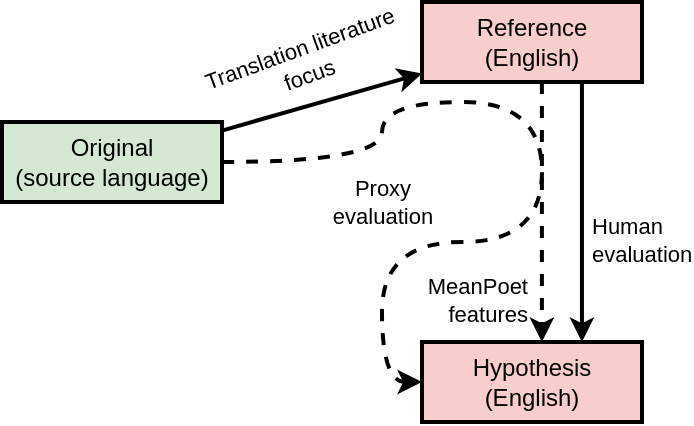 <mxfile version="20.2.3" type="device"><diagram id="Ui66EdKXlqYHoJ0AfhEl" name="Page-1"><mxGraphModel dx="1718" dy="754" grid="1" gridSize="10" guides="1" tooltips="1" connect="1" arrows="1" fold="1" page="1" pageScale="1" pageWidth="850" pageHeight="1100" math="0" shadow="0"><root><mxCell id="0"/><mxCell id="1" parent="0"/><mxCell id="i_iQZNQh8PklFIbljmgN-6" style="rounded=0;orthogonalLoop=1;jettySize=auto;html=1;strokeWidth=2;" edge="1" parent="1" source="i_iQZNQh8PklFIbljmgN-1" target="i_iQZNQh8PklFIbljmgN-2"><mxGeometry relative="1" as="geometry"/></mxCell><mxCell id="i_iQZNQh8PklFIbljmgN-7" value="Translation literature&lt;br&gt;focus" style="edgeLabel;html=1;align=center;verticalAlign=middle;resizable=0;points=[];labelBackgroundColor=none;rotation=-20;" vertex="1" connectable="0" parent="i_iQZNQh8PklFIbljmgN-6"><mxGeometry x="-0.512" y="1" relative="1" as="geometry"><mxPoint x="16" y="-26" as="offset"/></mxGeometry></mxCell><mxCell id="i_iQZNQh8PklFIbljmgN-8" style="edgeStyle=orthogonalEdgeStyle;rounded=0;orthogonalLoop=1;jettySize=auto;html=1;strokeWidth=2;curved=1;dashed=1;" edge="1" parent="1" source="i_iQZNQh8PklFIbljmgN-1" target="i_iQZNQh8PklFIbljmgN-4"><mxGeometry relative="1" as="geometry"><Array as="points"><mxPoint x="380" y="350"/><mxPoint x="380" y="320"/><mxPoint x="460" y="320"/><mxPoint x="460" y="390"/><mxPoint x="380" y="390"/><mxPoint x="380" y="460"/></Array></mxGeometry></mxCell><mxCell id="i_iQZNQh8PklFIbljmgN-9" value="Proxy&lt;br&gt;evaluation" style="edgeLabel;html=1;align=center;verticalAlign=middle;resizable=0;points=[];labelBackgroundColor=none;" vertex="1" connectable="0" parent="i_iQZNQh8PklFIbljmgN-8"><mxGeometry x="0.52" y="-10" relative="1" as="geometry"><mxPoint x="-13" y="-10" as="offset"/></mxGeometry></mxCell><mxCell id="i_iQZNQh8PklFIbljmgN-1" value="Original&lt;br&gt;(source language)" style="rounded=0;whiteSpace=wrap;html=1;strokeWidth=2;fillColor=#d5e8d4;strokeColor=#000000;" vertex="1" parent="1"><mxGeometry x="190" y="330" width="110" height="40" as="geometry"/></mxCell><mxCell id="i_iQZNQh8PklFIbljmgN-12" style="edgeStyle=none;rounded=0;orthogonalLoop=1;jettySize=auto;html=1;exitX=0.727;exitY=1;exitDx=0;exitDy=0;entryX=0.727;entryY=0;entryDx=0;entryDy=0;strokeWidth=2;exitPerimeter=0;entryPerimeter=0;" edge="1" parent="1" source="i_iQZNQh8PklFIbljmgN-2" target="i_iQZNQh8PklFIbljmgN-4"><mxGeometry relative="1" as="geometry"/></mxCell><mxCell id="i_iQZNQh8PklFIbljmgN-2" value="Reference&lt;br&gt;(English)" style="rounded=0;whiteSpace=wrap;html=1;strokeWidth=2;fillColor=#f8cecc;strokeColor=#000000;" vertex="1" parent="1"><mxGeometry x="400" y="270" width="110" height="40" as="geometry"/></mxCell><mxCell id="i_iQZNQh8PklFIbljmgN-4" value="Hypothesis&lt;br&gt;(English)" style="rounded=0;whiteSpace=wrap;html=1;strokeWidth=2;fillColor=#f8cecc;strokeColor=#000000;" vertex="1" parent="1"><mxGeometry x="400" y="440" width="110" height="40" as="geometry"/></mxCell><mxCell id="i_iQZNQh8PklFIbljmgN-15" style="rounded=0;orthogonalLoop=1;jettySize=auto;html=1;strokeWidth=2;dashed=1;exitX=0.545;exitY=1;exitDx=0;exitDy=0;exitPerimeter=0;entryX=0.545;entryY=0;entryDx=0;entryDy=0;entryPerimeter=0;" edge="1" parent="1" source="i_iQZNQh8PklFIbljmgN-2" target="i_iQZNQh8PklFIbljmgN-4"><mxGeometry relative="1" as="geometry"><mxPoint x="460" y="350" as="targetPoint"/></mxGeometry></mxCell><mxCell id="i_iQZNQh8PklFIbljmgN-16" value="MeanPoet&lt;br&gt;features" style="edgeLabel;html=1;align=right;verticalAlign=middle;resizable=0;points=[];labelBackgroundColor=none;rotation=0;" vertex="1" connectable="0" parent="i_iQZNQh8PklFIbljmgN-15"><mxGeometry x="-0.267" y="-2" relative="1" as="geometry"><mxPoint x="-4" y="61" as="offset"/></mxGeometry></mxCell><mxCell id="i_iQZNQh8PklFIbljmgN-17" value="Human&lt;br&gt;evaluation" style="edgeLabel;html=1;align=left;verticalAlign=middle;resizable=0;points=[];labelBackgroundColor=none;rotation=0;" vertex="1" connectable="0" parent="i_iQZNQh8PklFIbljmgN-15"><mxGeometry x="-0.267" y="-2" relative="1" as="geometry"><mxPoint x="25" y="31" as="offset"/></mxGeometry></mxCell></root></mxGraphModel></diagram></mxfile>